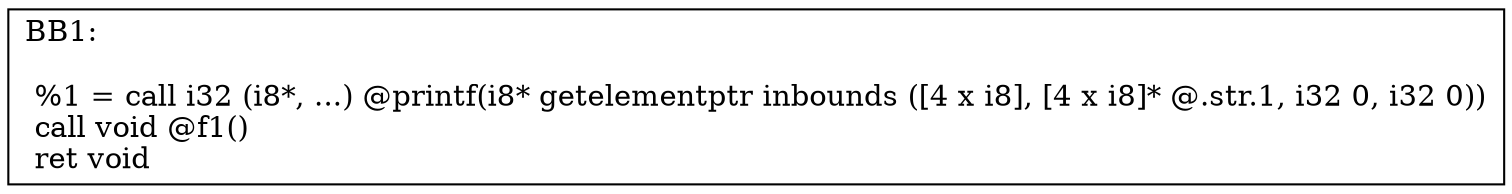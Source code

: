 digraph "CFG for'f2' function" {
	BB1 [shape=record, label="{BB1:\l\l  %1 = call i32 (i8*, ...) @printf(i8* getelementptr inbounds ([4 x i8], [4 x i8]* @.str.1, i32 0, i32 0))\l
  call void @f1()\l
  ret void\l
}"];
}
